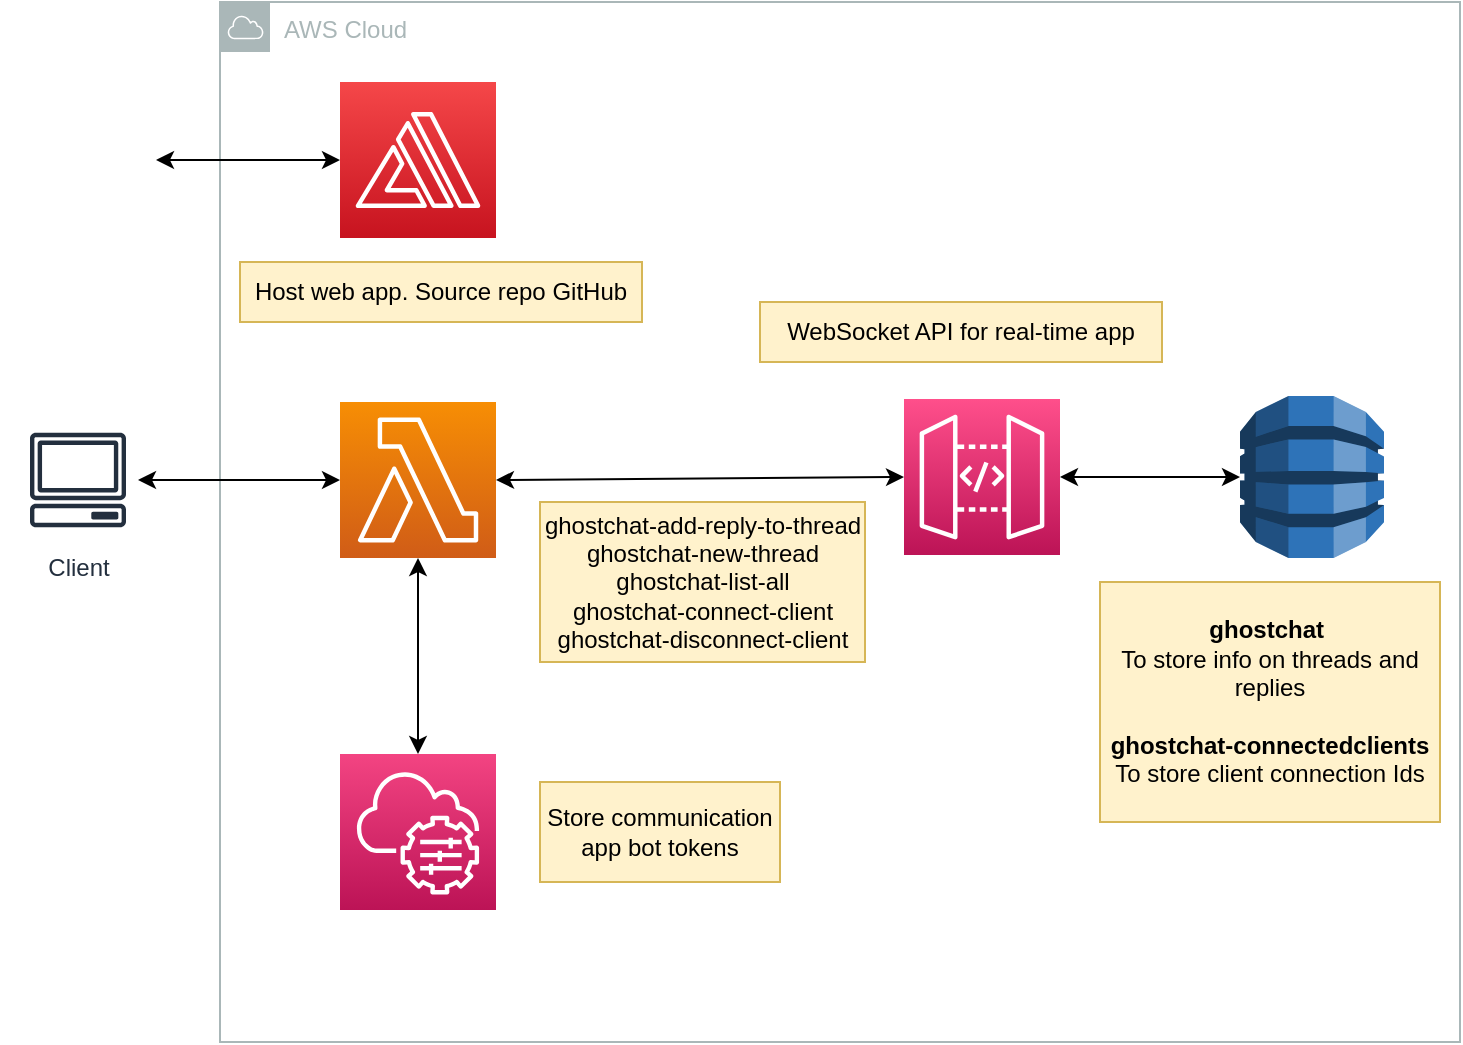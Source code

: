 <mxfile version="21.6.9" type="device">
  <diagram name="Page-1" id="DiMp2ERCmNo__MpCLhit">
    <mxGraphModel dx="954" dy="610" grid="1" gridSize="10" guides="1" tooltips="1" connect="1" arrows="1" fold="1" page="1" pageScale="1" pageWidth="850" pageHeight="1100" math="0" shadow="0">
      <root>
        <mxCell id="0" />
        <mxCell id="1" parent="0" />
        <mxCell id="NSyeFVfrzRSBPja5EWgm-1" value="AWS Cloud" style="sketch=0;outlineConnect=0;gradientColor=none;html=1;whiteSpace=wrap;fontSize=12;fontStyle=0;shape=mxgraph.aws4.group;grIcon=mxgraph.aws4.group_aws_cloud;strokeColor=#AAB7B8;fillColor=none;verticalAlign=top;align=left;spacingLeft=30;fontColor=#AAB7B8;dashed=0;" vertex="1" parent="1">
          <mxGeometry x="150" y="50" width="620" height="520" as="geometry" />
        </mxCell>
        <mxCell id="NSyeFVfrzRSBPja5EWgm-2" value="" style="sketch=0;points=[[0,0,0],[0.25,0,0],[0.5,0,0],[0.75,0,0],[1,0,0],[0,1,0],[0.25,1,0],[0.5,1,0],[0.75,1,0],[1,1,0],[0,0.25,0],[0,0.5,0],[0,0.75,0],[1,0.25,0],[1,0.5,0],[1,0.75,0]];outlineConnect=0;fontColor=#232F3E;gradientColor=#F54749;gradientDirection=north;fillColor=#C7131F;strokeColor=#ffffff;dashed=0;verticalLabelPosition=bottom;verticalAlign=top;align=center;html=1;fontSize=12;fontStyle=0;aspect=fixed;shape=mxgraph.aws4.resourceIcon;resIcon=mxgraph.aws4.amplify;" vertex="1" parent="1">
          <mxGeometry x="210" y="90" width="78" height="78" as="geometry" />
        </mxCell>
        <mxCell id="NSyeFVfrzRSBPja5EWgm-3" value="" style="shape=image;html=1;verticalAlign=top;verticalLabelPosition=bottom;labelBackgroundColor=#ffffff;imageAspect=0;aspect=fixed;image=https://cdn4.iconfinder.com/data/icons/ionicons/512/icon-social-github-128.png" vertex="1" parent="1">
          <mxGeometry x="40" y="90" width="78" height="78" as="geometry" />
        </mxCell>
        <mxCell id="NSyeFVfrzRSBPja5EWgm-4" value="" style="sketch=0;points=[[0,0,0],[0.25,0,0],[0.5,0,0],[0.75,0,0],[1,0,0],[0,1,0],[0.25,1,0],[0.5,1,0],[0.75,1,0],[1,1,0],[0,0.25,0],[0,0.5,0],[0,0.75,0],[1,0.25,0],[1,0.5,0],[1,0.75,0]];outlineConnect=0;fontColor=#232F3E;gradientColor=#FF4F8B;gradientDirection=north;fillColor=#BC1356;strokeColor=#ffffff;dashed=0;verticalLabelPosition=bottom;verticalAlign=top;align=center;html=1;fontSize=12;fontStyle=0;aspect=fixed;shape=mxgraph.aws4.resourceIcon;resIcon=mxgraph.aws4.api_gateway;" vertex="1" parent="1">
          <mxGeometry x="492" y="248.5" width="78" height="78" as="geometry" />
        </mxCell>
        <mxCell id="NSyeFVfrzRSBPja5EWgm-5" value="" style="sketch=0;points=[[0,0,0],[0.25,0,0],[0.5,0,0],[0.75,0,0],[1,0,0],[0,1,0],[0.25,1,0],[0.5,1,0],[0.75,1,0],[1,1,0],[0,0.25,0],[0,0.5,0],[0,0.75,0],[1,0.25,0],[1,0.5,0],[1,0.75,0]];outlineConnect=0;fontColor=#232F3E;gradientColor=#F78E04;gradientDirection=north;fillColor=#D05C17;strokeColor=#ffffff;dashed=0;verticalLabelPosition=bottom;verticalAlign=top;align=center;html=1;fontSize=12;fontStyle=0;aspect=fixed;shape=mxgraph.aws4.resourceIcon;resIcon=mxgraph.aws4.lambda;" vertex="1" parent="1">
          <mxGeometry x="210" y="250" width="78" height="78" as="geometry" />
        </mxCell>
        <mxCell id="NSyeFVfrzRSBPja5EWgm-6" value="" style="sketch=0;points=[[0,0,0],[0.25,0,0],[0.5,0,0],[0.75,0,0],[1,0,0],[0,1,0],[0.25,1,0],[0.5,1,0],[0.75,1,0],[1,1,0],[0,0.25,0],[0,0.5,0],[0,0.75,0],[1,0.25,0],[1,0.5,0],[1,0.75,0]];points=[[0,0,0],[0.25,0,0],[0.5,0,0],[0.75,0,0],[1,0,0],[0,1,0],[0.25,1,0],[0.5,1,0],[0.75,1,0],[1,1,0],[0,0.25,0],[0,0.5,0],[0,0.75,0],[1,0.25,0],[1,0.5,0],[1,0.75,0]];outlineConnect=0;fontColor=#232F3E;gradientColor=#F34482;gradientDirection=north;fillColor=#BC1356;strokeColor=#ffffff;dashed=0;verticalLabelPosition=bottom;verticalAlign=top;align=center;html=1;fontSize=12;fontStyle=0;aspect=fixed;shape=mxgraph.aws4.resourceIcon;resIcon=mxgraph.aws4.systems_manager;" vertex="1" parent="1">
          <mxGeometry x="210" y="426" width="78" height="78" as="geometry" />
        </mxCell>
        <mxCell id="NSyeFVfrzRSBPja5EWgm-7" value="" style="outlineConnect=0;dashed=0;verticalLabelPosition=bottom;verticalAlign=top;align=center;html=1;shape=mxgraph.aws3.dynamo_db;fillColor=#2E73B8;gradientColor=none;" vertex="1" parent="1">
          <mxGeometry x="660" y="247" width="72" height="81" as="geometry" />
        </mxCell>
        <mxCell id="NSyeFVfrzRSBPja5EWgm-8" value="&lt;div style=&quot;text-align: left;&quot;&gt;WebSocket API for real-time app&lt;/div&gt;" style="text;html=1;strokeColor=#d6b656;fillColor=#fff2cc;align=center;verticalAlign=middle;whiteSpace=wrap;rounded=0;" vertex="1" parent="1">
          <mxGeometry x="420" y="200" width="201" height="30" as="geometry" />
        </mxCell>
        <mxCell id="NSyeFVfrzRSBPja5EWgm-9" value="Client" style="sketch=0;outlineConnect=0;fontColor=#232F3E;gradientColor=none;strokeColor=#232F3E;fillColor=#ffffff;dashed=0;verticalLabelPosition=bottom;verticalAlign=top;align=center;html=1;fontSize=12;fontStyle=0;aspect=fixed;shape=mxgraph.aws4.resourceIcon;resIcon=mxgraph.aws4.client;" vertex="1" parent="1">
          <mxGeometry x="49" y="259" width="60" height="60" as="geometry" />
        </mxCell>
        <mxCell id="NSyeFVfrzRSBPja5EWgm-10" value="&lt;div style=&quot;&quot;&gt;&lt;b&gt;ghostchat&amp;nbsp;&lt;/b&gt;&lt;/div&gt;&lt;div style=&quot;&quot;&gt;To store info on threads and replies&lt;/div&gt;&lt;div style=&quot;&quot;&gt;&lt;b&gt;&lt;br&gt;&lt;/b&gt;&lt;/div&gt;&lt;div style=&quot;&quot;&gt;&lt;b&gt;ghostchat-connectedclients&lt;/b&gt;&lt;/div&gt;&lt;div style=&quot;&quot;&gt;To store client connection Ids&lt;/div&gt;" style="text;html=1;strokeColor=#d6b656;fillColor=#fff2cc;align=center;verticalAlign=middle;whiteSpace=wrap;rounded=0;" vertex="1" parent="1">
          <mxGeometry x="590" y="340" width="170" height="120" as="geometry" />
        </mxCell>
        <mxCell id="NSyeFVfrzRSBPja5EWgm-11" value="&lt;div style=&quot;&quot;&gt;ghostchat-add-reply-to-thread&lt;br&gt;&lt;/div&gt;&lt;div style=&quot;&quot;&gt;ghostchat-new-thread&lt;br&gt;&lt;/div&gt;&lt;div style=&quot;&quot;&gt;ghostchat-list-all&lt;br&gt;&lt;/div&gt;&lt;div style=&quot;&quot;&gt;ghostchat-connect-client&lt;/div&gt;&lt;div style=&quot;&quot;&gt;ghostchat-disconnect-client&lt;/div&gt;" style="text;html=1;strokeColor=#d6b656;fillColor=#fff2cc;align=center;verticalAlign=middle;whiteSpace=wrap;rounded=0;" vertex="1" parent="1">
          <mxGeometry x="310" y="300" width="162.5" height="80" as="geometry" />
        </mxCell>
        <mxCell id="NSyeFVfrzRSBPja5EWgm-12" value="&lt;div style=&quot;&quot;&gt;Store communication app bot tokens&lt;/div&gt;" style="text;html=1;strokeColor=#d6b656;fillColor=#fff2cc;align=center;verticalAlign=middle;whiteSpace=wrap;rounded=0;" vertex="1" parent="1">
          <mxGeometry x="310" y="440" width="120" height="50" as="geometry" />
        </mxCell>
        <mxCell id="NSyeFVfrzRSBPja5EWgm-13" value="&lt;div style=&quot;text-align: left;&quot;&gt;Host web app. Source repo GitHub&lt;/div&gt;" style="text;html=1;strokeColor=#d6b656;fillColor=#fff2cc;align=center;verticalAlign=middle;whiteSpace=wrap;rounded=0;" vertex="1" parent="1">
          <mxGeometry x="160" y="180" width="201" height="30" as="geometry" />
        </mxCell>
        <mxCell id="NSyeFVfrzRSBPja5EWgm-14" value="" style="endArrow=classic;startArrow=classic;html=1;rounded=0;entryX=0;entryY=0.5;entryDx=0;entryDy=0;entryPerimeter=0;exitX=1;exitY=0.5;exitDx=0;exitDy=0;exitPerimeter=0;" edge="1" parent="1" source="NSyeFVfrzRSBPja5EWgm-4" target="NSyeFVfrzRSBPja5EWgm-7">
          <mxGeometry width="50" height="50" relative="1" as="geometry">
            <mxPoint x="400" y="340" as="sourcePoint" />
            <mxPoint x="450" y="290" as="targetPoint" />
          </mxGeometry>
        </mxCell>
        <mxCell id="NSyeFVfrzRSBPja5EWgm-15" value="" style="endArrow=classic;startArrow=classic;html=1;rounded=0;entryX=0;entryY=0.5;entryDx=0;entryDy=0;entryPerimeter=0;exitX=1;exitY=0.5;exitDx=0;exitDy=0;exitPerimeter=0;" edge="1" parent="1" source="NSyeFVfrzRSBPja5EWgm-5" target="NSyeFVfrzRSBPja5EWgm-4">
          <mxGeometry width="50" height="50" relative="1" as="geometry">
            <mxPoint x="280" y="300" as="sourcePoint" />
            <mxPoint x="378" y="287" as="targetPoint" />
          </mxGeometry>
        </mxCell>
        <mxCell id="NSyeFVfrzRSBPja5EWgm-16" value="" style="endArrow=classic;startArrow=classic;html=1;rounded=0;" edge="1" parent="1" source="NSyeFVfrzRSBPja5EWgm-9" target="NSyeFVfrzRSBPja5EWgm-5">
          <mxGeometry width="50" height="50" relative="1" as="geometry">
            <mxPoint x="298" y="299" as="sourcePoint" />
            <mxPoint x="502" y="298" as="targetPoint" />
          </mxGeometry>
        </mxCell>
        <mxCell id="NSyeFVfrzRSBPja5EWgm-17" value="" style="endArrow=classic;startArrow=classic;html=1;rounded=0;" edge="1" parent="1" source="NSyeFVfrzRSBPja5EWgm-3" target="NSyeFVfrzRSBPja5EWgm-2">
          <mxGeometry width="50" height="50" relative="1" as="geometry">
            <mxPoint x="110" y="298" as="sourcePoint" />
            <mxPoint x="220" y="299" as="targetPoint" />
          </mxGeometry>
        </mxCell>
        <mxCell id="NSyeFVfrzRSBPja5EWgm-18" value="" style="endArrow=classic;startArrow=classic;html=1;rounded=0;entryX=0.5;entryY=0;entryDx=0;entryDy=0;entryPerimeter=0;" edge="1" parent="1" source="NSyeFVfrzRSBPja5EWgm-5" target="NSyeFVfrzRSBPja5EWgm-6">
          <mxGeometry width="50" height="50" relative="1" as="geometry">
            <mxPoint x="110" y="298" as="sourcePoint" />
            <mxPoint x="220" y="299" as="targetPoint" />
          </mxGeometry>
        </mxCell>
      </root>
    </mxGraphModel>
  </diagram>
</mxfile>

